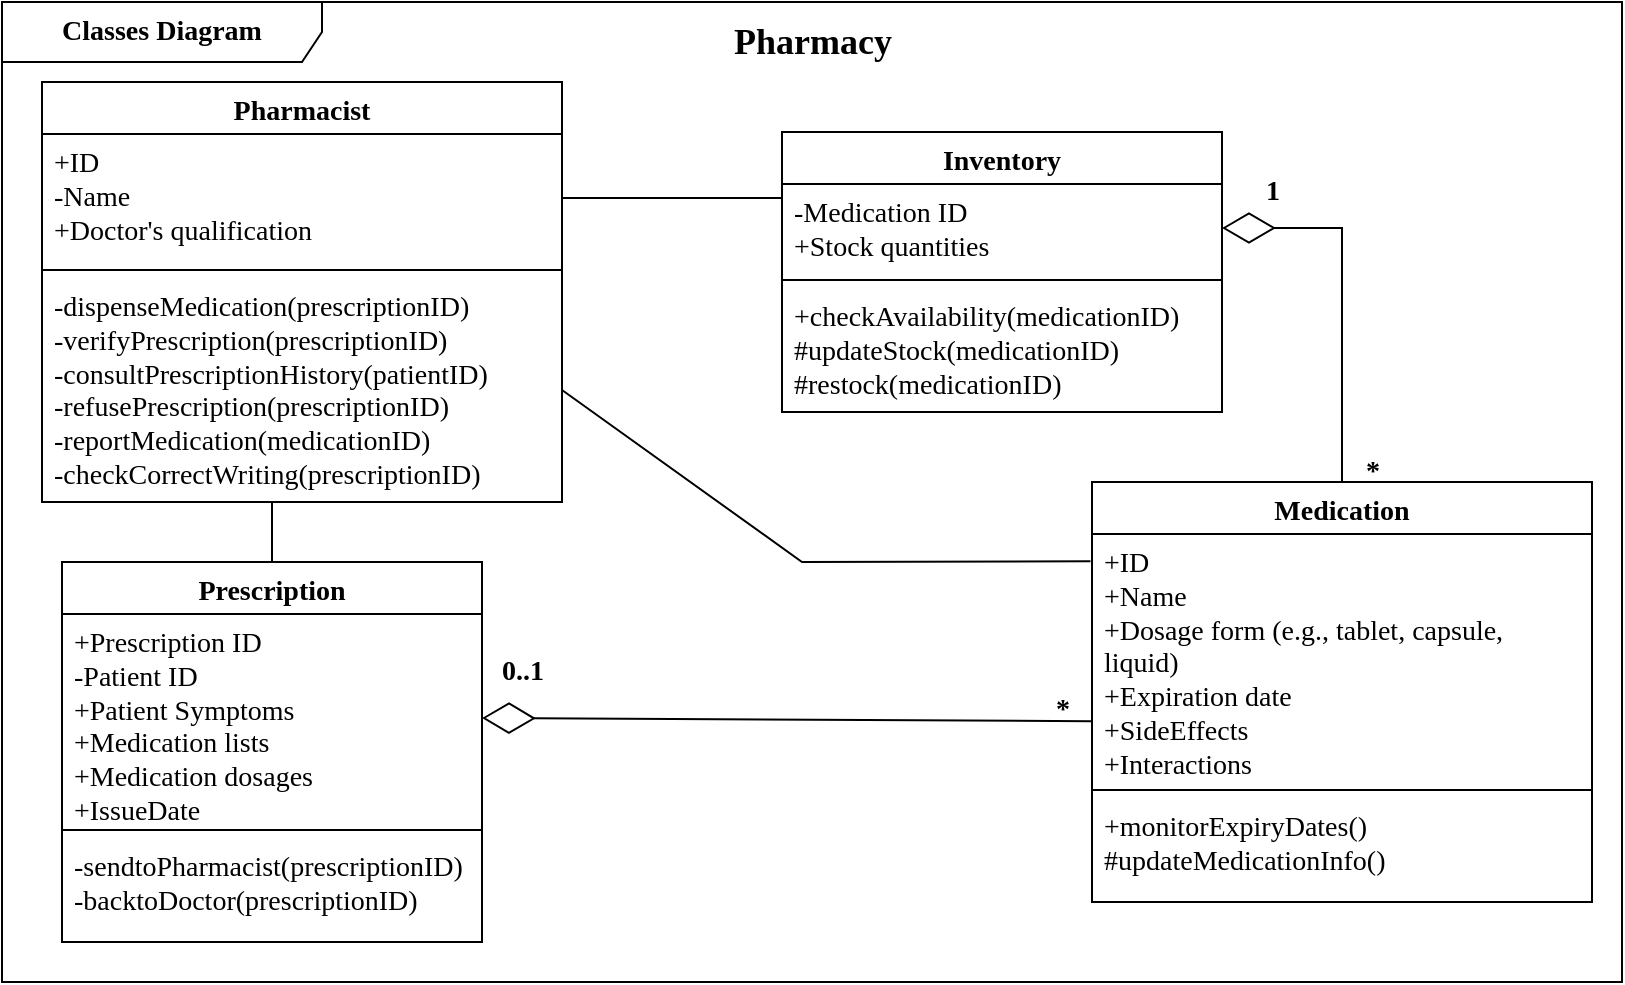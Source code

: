 <mxfile version="22.1.5" type="github">
  <diagram name="第 1 页" id="TqKDPVgios2m9M21Ib9q">
    <mxGraphModel dx="1236" dy="569" grid="1" gridSize="10" guides="1" tooltips="1" connect="1" arrows="1" fold="1" page="1" pageScale="1" pageWidth="1169" pageHeight="827" math="0" shadow="0">
      <root>
        <mxCell id="0" />
        <mxCell id="1" parent="0" />
        <mxCell id="pDn7NoU3bp8SHhcb_bqM-1" value="&lt;font style=&quot;font-size: 14px;&quot; face=&quot;Times New Roman&quot;&gt;&lt;b&gt;Classes Diagram&lt;/b&gt;&lt;/font&gt;" style="shape=umlFrame;whiteSpace=wrap;html=1;pointerEvents=0;recursiveResize=0;container=1;collapsible=0;width=160;" parent="1" vertex="1">
          <mxGeometry x="170" y="160" width="810" height="490" as="geometry" />
        </mxCell>
        <mxCell id="pDn7NoU3bp8SHhcb_bqM-29" value="Medication" style="swimlane;fontStyle=1;align=center;verticalAlign=top;childLayout=stackLayout;horizontal=1;startSize=26;horizontalStack=0;resizeParent=1;resizeParentMax=0;resizeLast=0;collapsible=1;marginBottom=0;whiteSpace=wrap;html=1;fontFamily=Times New Roman;fontSize=14;" parent="pDn7NoU3bp8SHhcb_bqM-1" vertex="1">
          <mxGeometry x="545" y="240" width="250" height="210" as="geometry" />
        </mxCell>
        <mxCell id="pDn7NoU3bp8SHhcb_bqM-30" value="+ID&lt;br&gt;+Name&lt;br style=&quot;font-size: 14px;&quot;&gt;+Dosage form (e.g., tablet, capsule, liquid)&lt;br style=&quot;font-size: 14px;&quot;&gt;+Expiration date&lt;br&gt;+SideEffects&lt;br&gt;+Interactions" style="text;strokeColor=none;fillColor=none;align=left;verticalAlign=top;spacingLeft=4;spacingRight=4;overflow=hidden;rotatable=0;points=[[0,0.5],[1,0.5]];portConstraint=eastwest;whiteSpace=wrap;html=1;fontFamily=Times New Roman;fontSize=14;" parent="pDn7NoU3bp8SHhcb_bqM-29" vertex="1">
          <mxGeometry y="26" width="250" height="124" as="geometry" />
        </mxCell>
        <mxCell id="pDn7NoU3bp8SHhcb_bqM-31" value="" style="line;strokeWidth=1;fillColor=none;align=left;verticalAlign=middle;spacingTop=-1;spacingLeft=3;spacingRight=3;rotatable=0;labelPosition=right;points=[];portConstraint=eastwest;strokeColor=inherit;" parent="pDn7NoU3bp8SHhcb_bqM-29" vertex="1">
          <mxGeometry y="150" width="250" height="8" as="geometry" />
        </mxCell>
        <mxCell id="pDn7NoU3bp8SHhcb_bqM-32" value="+monitorExpiryDates()&lt;br&gt;#updateMedicationInfo()&lt;br&gt;" style="text;strokeColor=none;fillColor=none;align=left;verticalAlign=top;spacingLeft=4;spacingRight=4;overflow=hidden;rotatable=0;points=[[0,0.5],[1,0.5]];portConstraint=eastwest;whiteSpace=wrap;html=1;fontFamily=Times New Roman;fontSize=14;" parent="pDn7NoU3bp8SHhcb_bqM-29" vertex="1">
          <mxGeometry y="158" width="250" height="52" as="geometry" />
        </mxCell>
        <mxCell id="pDn7NoU3bp8SHhcb_bqM-25" value="Inventory" style="swimlane;fontStyle=1;align=center;verticalAlign=top;childLayout=stackLayout;horizontal=1;startSize=26;horizontalStack=0;resizeParent=1;resizeParentMax=0;resizeLast=0;collapsible=1;marginBottom=0;whiteSpace=wrap;html=1;fontFamily=Times New Roman;fontSize=14;" parent="pDn7NoU3bp8SHhcb_bqM-1" vertex="1">
          <mxGeometry x="390" y="65" width="220" height="140" as="geometry" />
        </mxCell>
        <mxCell id="pDn7NoU3bp8SHhcb_bqM-26" value="-Medication ID&lt;br style=&quot;font-size: 14px;&quot;&gt;+Stock quantities" style="text;strokeColor=none;fillColor=none;align=left;verticalAlign=top;spacingLeft=4;spacingRight=4;overflow=hidden;rotatable=0;points=[[0,0.5],[1,0.5]];portConstraint=eastwest;whiteSpace=wrap;html=1;fontFamily=Times New Roman;fontSize=14;" parent="pDn7NoU3bp8SHhcb_bqM-25" vertex="1">
          <mxGeometry y="26" width="220" height="44" as="geometry" />
        </mxCell>
        <mxCell id="pDn7NoU3bp8SHhcb_bqM-27" value="" style="line;strokeWidth=1;fillColor=none;align=left;verticalAlign=middle;spacingTop=-1;spacingLeft=3;spacingRight=3;rotatable=0;labelPosition=right;points=[];portConstraint=eastwest;strokeColor=inherit;" parent="pDn7NoU3bp8SHhcb_bqM-25" vertex="1">
          <mxGeometry y="70" width="220" height="8" as="geometry" />
        </mxCell>
        <mxCell id="pDn7NoU3bp8SHhcb_bqM-28" value="+checkAvailability(medicationID)&lt;br&gt;#updateStock(medicationID)&lt;br&gt;#restock(medicationID)" style="text;strokeColor=none;fillColor=none;align=left;verticalAlign=top;spacingLeft=4;spacingRight=4;overflow=hidden;rotatable=0;points=[[0,0.5],[1,0.5]];portConstraint=eastwest;whiteSpace=wrap;html=1;fontFamily=Times New Roman;fontSize=14;" parent="pDn7NoU3bp8SHhcb_bqM-25" vertex="1">
          <mxGeometry y="78" width="220" height="62" as="geometry" />
        </mxCell>
        <mxCell id="pDn7NoU3bp8SHhcb_bqM-21" value="&lt;font style=&quot;font-size: 14px;&quot;&gt;Prescription&lt;/font&gt;" style="swimlane;fontStyle=1;align=center;verticalAlign=top;childLayout=stackLayout;horizontal=1;startSize=26;horizontalStack=0;resizeParent=1;resizeParentMax=0;resizeLast=0;collapsible=1;marginBottom=0;whiteSpace=wrap;html=1;fontFamily=Times New Roman;" parent="pDn7NoU3bp8SHhcb_bqM-1" vertex="1">
          <mxGeometry x="30" y="280" width="210" height="190" as="geometry">
            <mxRectangle x="30" y="280" width="110" height="30" as="alternateBounds" />
          </mxGeometry>
        </mxCell>
        <mxCell id="pDn7NoU3bp8SHhcb_bqM-22" value="+Prescription ID&lt;br&gt;-Patient ID&lt;br style=&quot;font-size: 14px;&quot;&gt;+Patient Symptoms&lt;br style=&quot;font-size: 14px;&quot;&gt;+Medication lists&lt;br style=&quot;font-size: 14px;&quot;&gt;+Medication dosages&lt;br&gt;+IssueDate" style="text;strokeColor=none;fillColor=none;align=left;verticalAlign=top;spacingLeft=4;spacingRight=4;overflow=hidden;rotatable=0;points=[[0,0.5],[1,0.5]];portConstraint=eastwest;whiteSpace=wrap;html=1;fontFamily=Times New Roman;fontSize=14;" parent="pDn7NoU3bp8SHhcb_bqM-21" vertex="1">
          <mxGeometry y="26" width="210" height="104" as="geometry" />
        </mxCell>
        <mxCell id="pDn7NoU3bp8SHhcb_bqM-23" value="" style="line;strokeWidth=1;fillColor=none;align=left;verticalAlign=middle;spacingTop=-1;spacingLeft=3;spacingRight=3;rotatable=0;labelPosition=right;points=[];portConstraint=eastwest;strokeColor=inherit;" parent="pDn7NoU3bp8SHhcb_bqM-21" vertex="1">
          <mxGeometry y="130" width="210" height="8" as="geometry" />
        </mxCell>
        <mxCell id="pDn7NoU3bp8SHhcb_bqM-24" value="-sendtoPharmacist(prescriptionID)&lt;br&gt;-backtoDoctor(prescriptionID)" style="text;strokeColor=none;fillColor=none;align=left;verticalAlign=top;spacingLeft=4;spacingRight=4;overflow=hidden;rotatable=0;points=[[0,0.5],[1,0.5]];portConstraint=eastwest;whiteSpace=wrap;html=1;fontFamily=Times New Roman;fontSize=14;" parent="pDn7NoU3bp8SHhcb_bqM-21" vertex="1">
          <mxGeometry y="138" width="210" height="52" as="geometry" />
        </mxCell>
        <mxCell id="pDn7NoU3bp8SHhcb_bqM-17" value="&lt;font style=&quot;font-size: 14px;&quot; face=&quot;Times New Roman&quot;&gt;Pharmacist&lt;/font&gt;" style="swimlane;fontStyle=1;align=center;verticalAlign=top;childLayout=stackLayout;horizontal=1;startSize=26;horizontalStack=0;resizeParent=1;resizeParentMax=0;resizeLast=0;collapsible=1;marginBottom=0;whiteSpace=wrap;html=1;" parent="pDn7NoU3bp8SHhcb_bqM-1" vertex="1">
          <mxGeometry x="20" y="40" width="260" height="210" as="geometry" />
        </mxCell>
        <mxCell id="pDn7NoU3bp8SHhcb_bqM-18" value="+ID&lt;br&gt;-Name&lt;br style=&quot;font-size: 14px;&quot;&gt;+Doctor&#39;s qualification" style="text;strokeColor=none;fillColor=none;align=left;verticalAlign=top;spacingLeft=4;spacingRight=4;overflow=hidden;rotatable=0;points=[[0,0.5],[1,0.5]];portConstraint=eastwest;whiteSpace=wrap;html=1;fontFamily=Times New Roman;fontSize=14;" parent="pDn7NoU3bp8SHhcb_bqM-17" vertex="1">
          <mxGeometry y="26" width="260" height="64" as="geometry" />
        </mxCell>
        <mxCell id="pDn7NoU3bp8SHhcb_bqM-19" value="" style="line;strokeWidth=1;fillColor=none;align=left;verticalAlign=middle;spacingTop=-1;spacingLeft=3;spacingRight=3;rotatable=0;labelPosition=right;points=[];portConstraint=eastwest;strokeColor=inherit;" parent="pDn7NoU3bp8SHhcb_bqM-17" vertex="1">
          <mxGeometry y="90" width="260" height="8" as="geometry" />
        </mxCell>
        <mxCell id="pDn7NoU3bp8SHhcb_bqM-20" value="&lt;font style=&quot;font-size: 14px;&quot;&gt;-dispenseMedication(prescriptionID)&lt;br style=&quot;font-size: 14px;&quot;&gt;&lt;/font&gt;-verifyPrescription(prescriptionID)&lt;br&gt;&lt;font style=&quot;font-size: 14px;&quot;&gt;-consultPrescriptionHistory(patientID)&lt;br&gt;-refusePrescription(prescriptionID)&lt;br&gt;-reportMedication(medicationID)&lt;br&gt;-checkCorrectWriting(prescriptionID)&lt;br style=&quot;font-size: 14px;&quot;&gt;&lt;/font&gt;" style="text;strokeColor=none;fillColor=none;align=left;verticalAlign=top;spacingLeft=4;spacingRight=4;overflow=hidden;rotatable=0;points=[[0,0.5],[1,0.5]];portConstraint=eastwest;whiteSpace=wrap;html=1;fontFamily=Times New Roman;fontSize=14;" parent="pDn7NoU3bp8SHhcb_bqM-17" vertex="1">
          <mxGeometry y="98" width="260" height="112" as="geometry" />
        </mxCell>
        <mxCell id="pDn7NoU3bp8SHhcb_bqM-33" value="&lt;font size=&quot;1&quot; face=&quot;Times New Roman&quot;&gt;&lt;b style=&quot;font-size: 18px;&quot;&gt;Pharmacy&lt;/b&gt;&lt;/font&gt;" style="text;html=1;align=center;verticalAlign=middle;resizable=0;points=[];autosize=1;strokeColor=none;fillColor=none;" parent="pDn7NoU3bp8SHhcb_bqM-1" vertex="1">
          <mxGeometry x="355" width="100" height="40" as="geometry" />
        </mxCell>
        <mxCell id="pDn7NoU3bp8SHhcb_bqM-35" value="" style="endArrow=diamondThin;endFill=0;endSize=24;html=1;rounded=0;exitX=1;exitY=0.687;exitDx=0;exitDy=0;entryX=1;entryY=0.5;entryDx=0;entryDy=0;exitPerimeter=0;" parent="pDn7NoU3bp8SHhcb_bqM-1" source="pDn7NoU3bp8SHhcb_bqM-40" target="pDn7NoU3bp8SHhcb_bqM-22" edge="1">
          <mxGeometry width="160" relative="1" as="geometry">
            <mxPoint x="545" y="320" as="sourcePoint" />
            <mxPoint x="190" y="358" as="targetPoint" />
          </mxGeometry>
        </mxCell>
        <mxCell id="pDn7NoU3bp8SHhcb_bqM-38" value="" style="endArrow=diamondThin;endFill=0;endSize=24;html=1;rounded=0;exitX=0.5;exitY=0;exitDx=0;exitDy=0;entryX=1;entryY=0.5;entryDx=0;entryDy=0;" parent="pDn7NoU3bp8SHhcb_bqM-1" source="pDn7NoU3bp8SHhcb_bqM-29" target="pDn7NoU3bp8SHhcb_bqM-26" edge="1">
          <mxGeometry width="160" relative="1" as="geometry">
            <mxPoint x="670" y="105" as="sourcePoint" />
            <mxPoint x="740" y="185" as="targetPoint" />
            <Array as="points">
              <mxPoint x="670" y="113" />
            </Array>
          </mxGeometry>
        </mxCell>
        <mxCell id="pDn7NoU3bp8SHhcb_bqM-40" value="*" style="text;html=1;align=center;verticalAlign=middle;resizable=0;points=[];autosize=1;strokeColor=none;fillColor=none;fontFamily=Times New Roman;fontSize=14;fontStyle=1" parent="pDn7NoU3bp8SHhcb_bqM-1" vertex="1">
          <mxGeometry x="515" y="339" width="30" height="30" as="geometry" />
        </mxCell>
        <mxCell id="pDn7NoU3bp8SHhcb_bqM-41" value="0..1" style="text;html=1;align=center;verticalAlign=middle;resizable=0;points=[];autosize=1;strokeColor=none;fillColor=none;fontSize=14;fontFamily=Times New Roman;fontStyle=1" parent="pDn7NoU3bp8SHhcb_bqM-1" vertex="1">
          <mxGeometry x="240" y="320" width="40" height="30" as="geometry" />
        </mxCell>
        <mxCell id="pDn7NoU3bp8SHhcb_bqM-43" value="1" style="text;html=1;align=center;verticalAlign=middle;resizable=0;points=[];autosize=1;strokeColor=none;fillColor=none;fontFamily=Times New Roman;fontStyle=1;fontSize=14;" parent="pDn7NoU3bp8SHhcb_bqM-1" vertex="1">
          <mxGeometry x="620" y="80" width="30" height="30" as="geometry" />
        </mxCell>
        <mxCell id="pDn7NoU3bp8SHhcb_bqM-44" value="*" style="text;html=1;align=center;verticalAlign=middle;resizable=0;points=[];autosize=1;strokeColor=none;fillColor=none;fontFamily=Times New Roman;fontSize=14;fontStyle=1" parent="pDn7NoU3bp8SHhcb_bqM-1" vertex="1">
          <mxGeometry x="670" y="220" width="30" height="30" as="geometry" />
        </mxCell>
        <mxCell id="pDn7NoU3bp8SHhcb_bqM-45" value="" style="endArrow=none;html=1;rounded=0;exitX=1;exitY=0.5;exitDx=0;exitDy=0;" parent="pDn7NoU3bp8SHhcb_bqM-1" source="pDn7NoU3bp8SHhcb_bqM-18" edge="1">
          <mxGeometry width="50" height="50" relative="1" as="geometry">
            <mxPoint x="440" y="260" as="sourcePoint" />
            <mxPoint x="390" y="98" as="targetPoint" />
          </mxGeometry>
        </mxCell>
        <mxCell id="pDn7NoU3bp8SHhcb_bqM-46" value="" style="endArrow=none;html=1;rounded=0;entryX=0.5;entryY=0;entryDx=0;entryDy=0;" parent="pDn7NoU3bp8SHhcb_bqM-1" target="pDn7NoU3bp8SHhcb_bqM-21" edge="1">
          <mxGeometry width="50" height="50" relative="1" as="geometry">
            <mxPoint x="135" y="250" as="sourcePoint" />
            <mxPoint x="400" y="133" as="targetPoint" />
          </mxGeometry>
        </mxCell>
        <mxCell id="c0HvoUAESxkcImYlUgtg-1" value="" style="endArrow=none;html=1;rounded=0;exitX=1;exitY=0.5;exitDx=0;exitDy=0;entryX=-0.003;entryY=0.11;entryDx=0;entryDy=0;entryPerimeter=0;" parent="pDn7NoU3bp8SHhcb_bqM-1" source="pDn7NoU3bp8SHhcb_bqM-20" target="pDn7NoU3bp8SHhcb_bqM-30" edge="1">
          <mxGeometry width="50" height="50" relative="1" as="geometry">
            <mxPoint x="290" y="108" as="sourcePoint" />
            <mxPoint x="540" y="280" as="targetPoint" />
            <Array as="points">
              <mxPoint x="400" y="280" />
            </Array>
          </mxGeometry>
        </mxCell>
      </root>
    </mxGraphModel>
  </diagram>
</mxfile>
